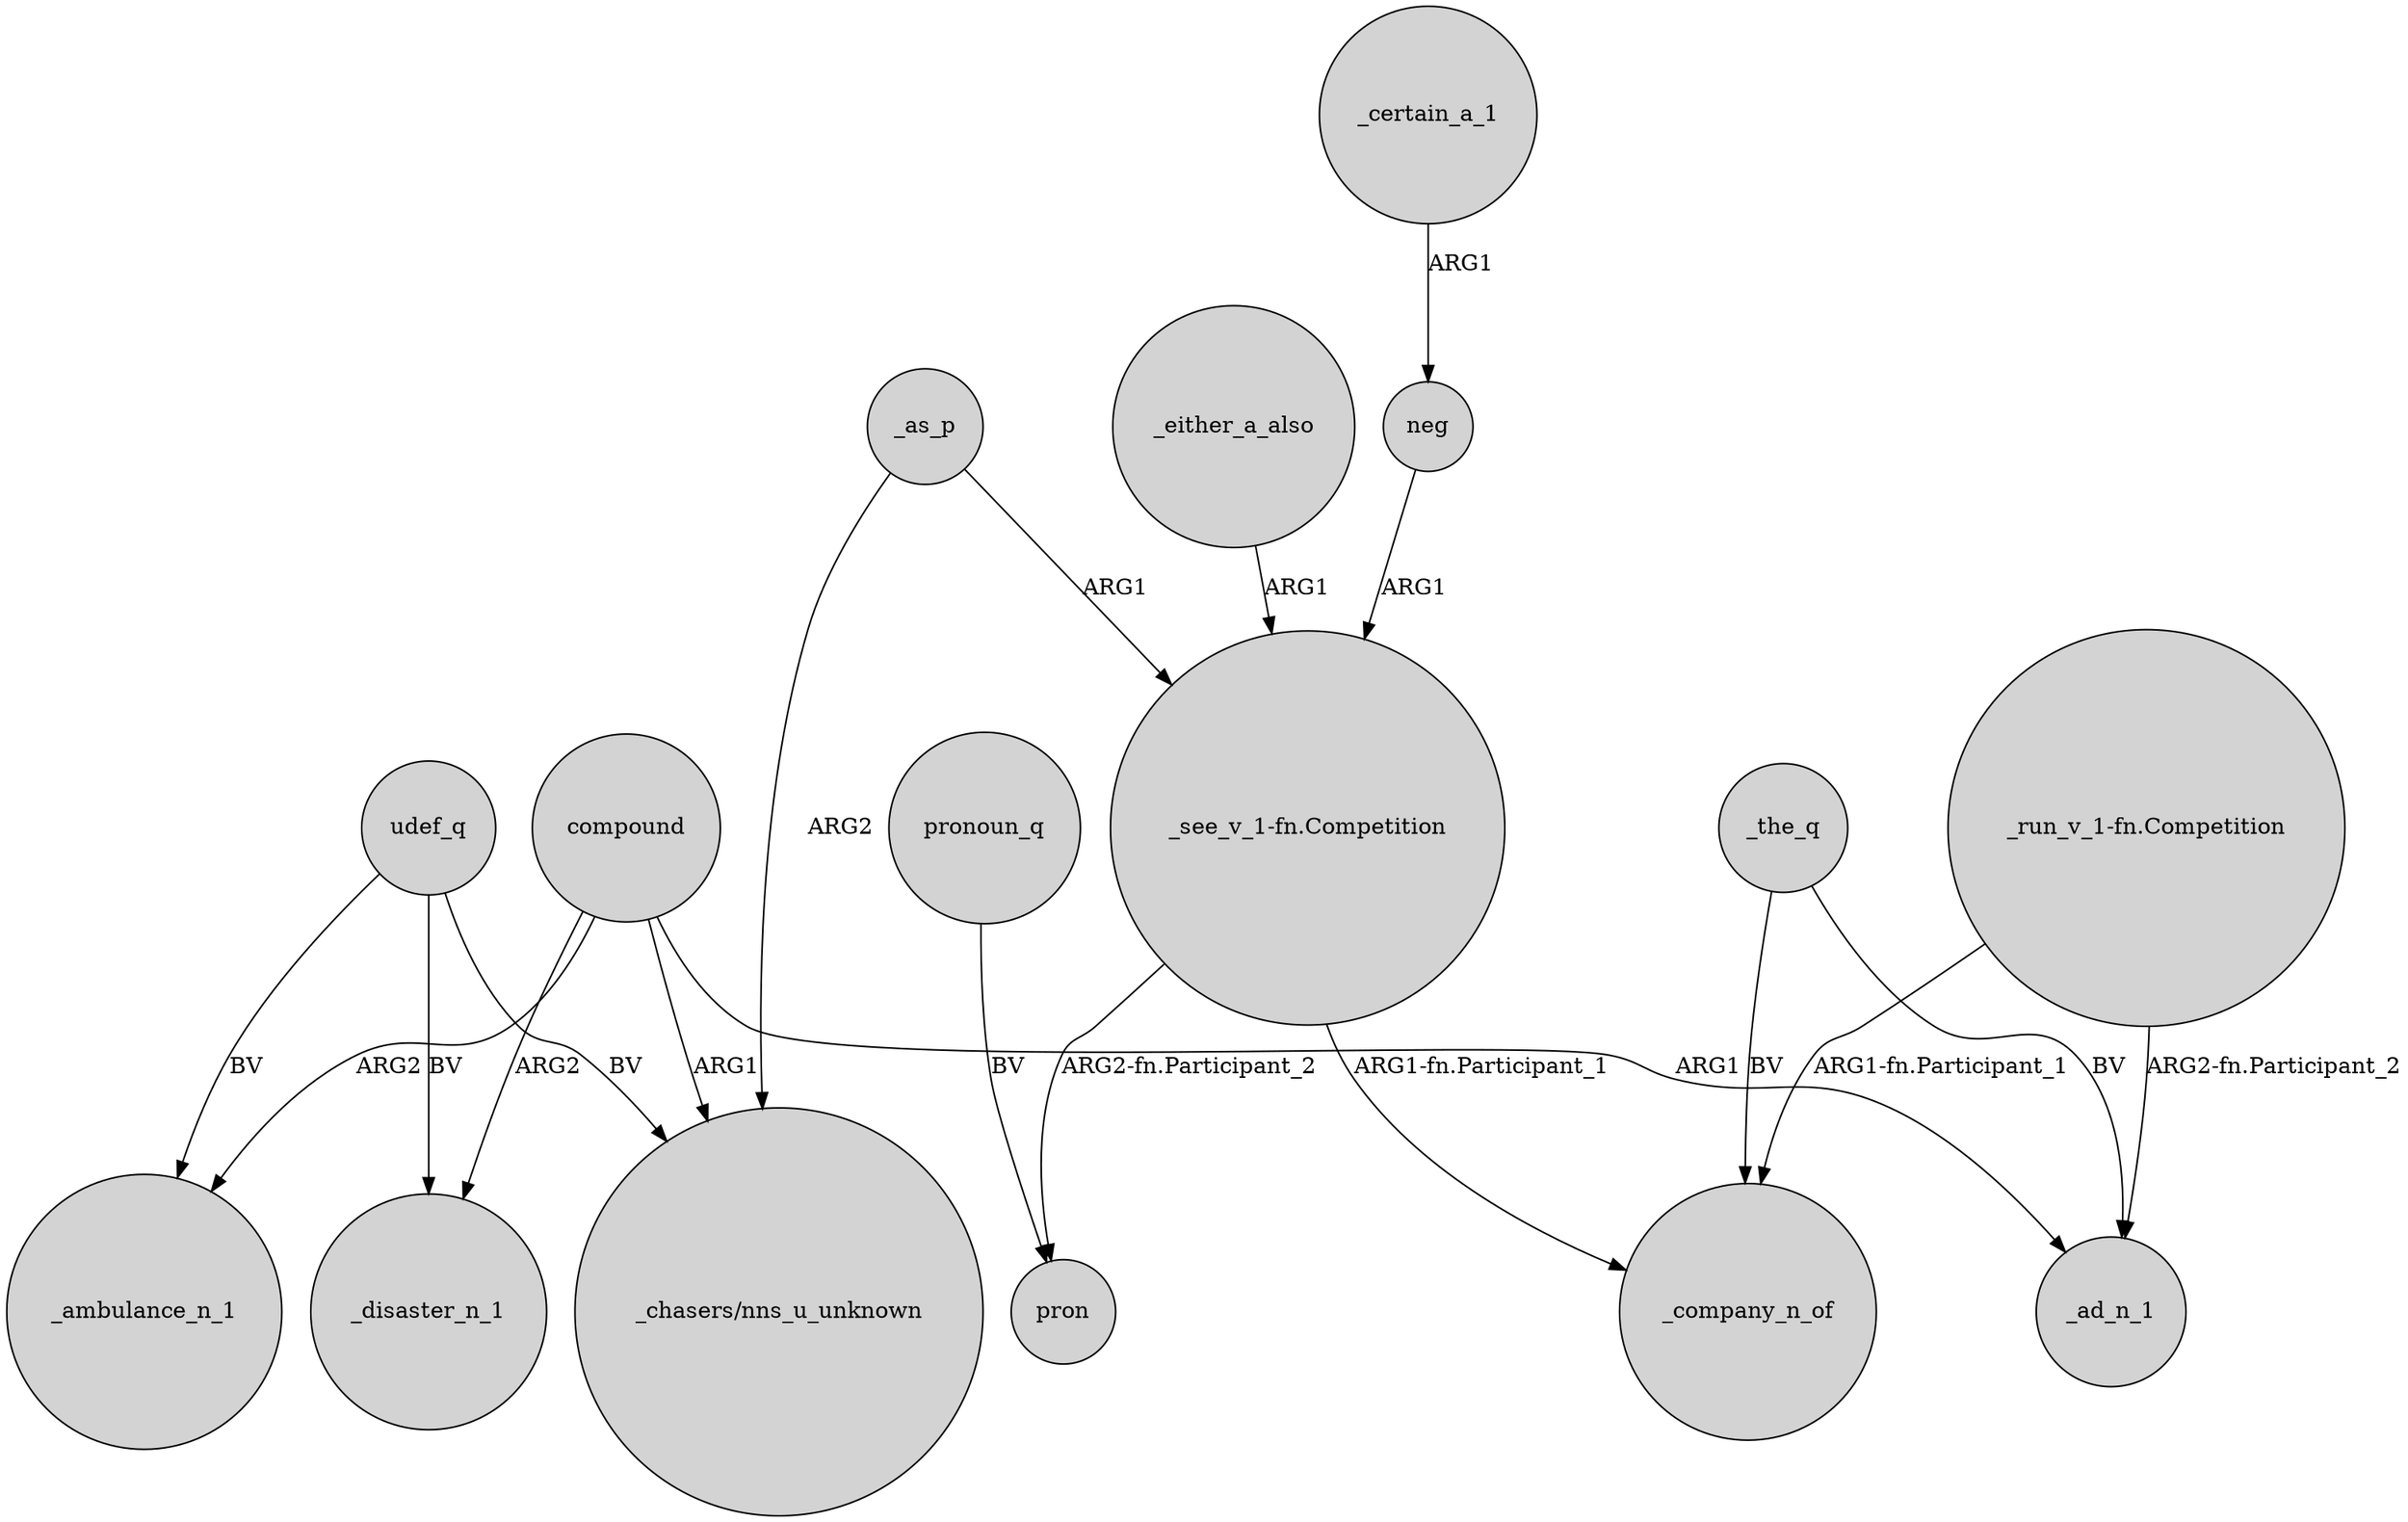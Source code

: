 digraph {
	node [shape=circle style=filled]
	compound -> _disaster_n_1 [label=ARG2]
	"_see_v_1-fn.Competition" -> pron [label="ARG2-fn.Participant_2"]
	udef_q -> _ambulance_n_1 [label=BV]
	"_see_v_1-fn.Competition" -> _company_n_of [label="ARG1-fn.Participant_1"]
	pronoun_q -> pron [label=BV]
	"_run_v_1-fn.Competition" -> _ad_n_1 [label="ARG2-fn.Participant_2"]
	_the_q -> _ad_n_1 [label=BV]
	"_run_v_1-fn.Competition" -> _company_n_of [label="ARG1-fn.Participant_1"]
	compound -> "_chasers/nns_u_unknown" [label=ARG1]
	_as_p -> "_chasers/nns_u_unknown" [label=ARG2]
	_as_p -> "_see_v_1-fn.Competition" [label=ARG1]
	_either_a_also -> "_see_v_1-fn.Competition" [label=ARG1]
	udef_q -> "_chasers/nns_u_unknown" [label=BV]
	neg -> "_see_v_1-fn.Competition" [label=ARG1]
	compound -> _ad_n_1 [label=ARG1]
	_the_q -> _company_n_of [label=BV]
	udef_q -> _disaster_n_1 [label=BV]
	compound -> _ambulance_n_1 [label=ARG2]
	_certain_a_1 -> neg [label=ARG1]
}
